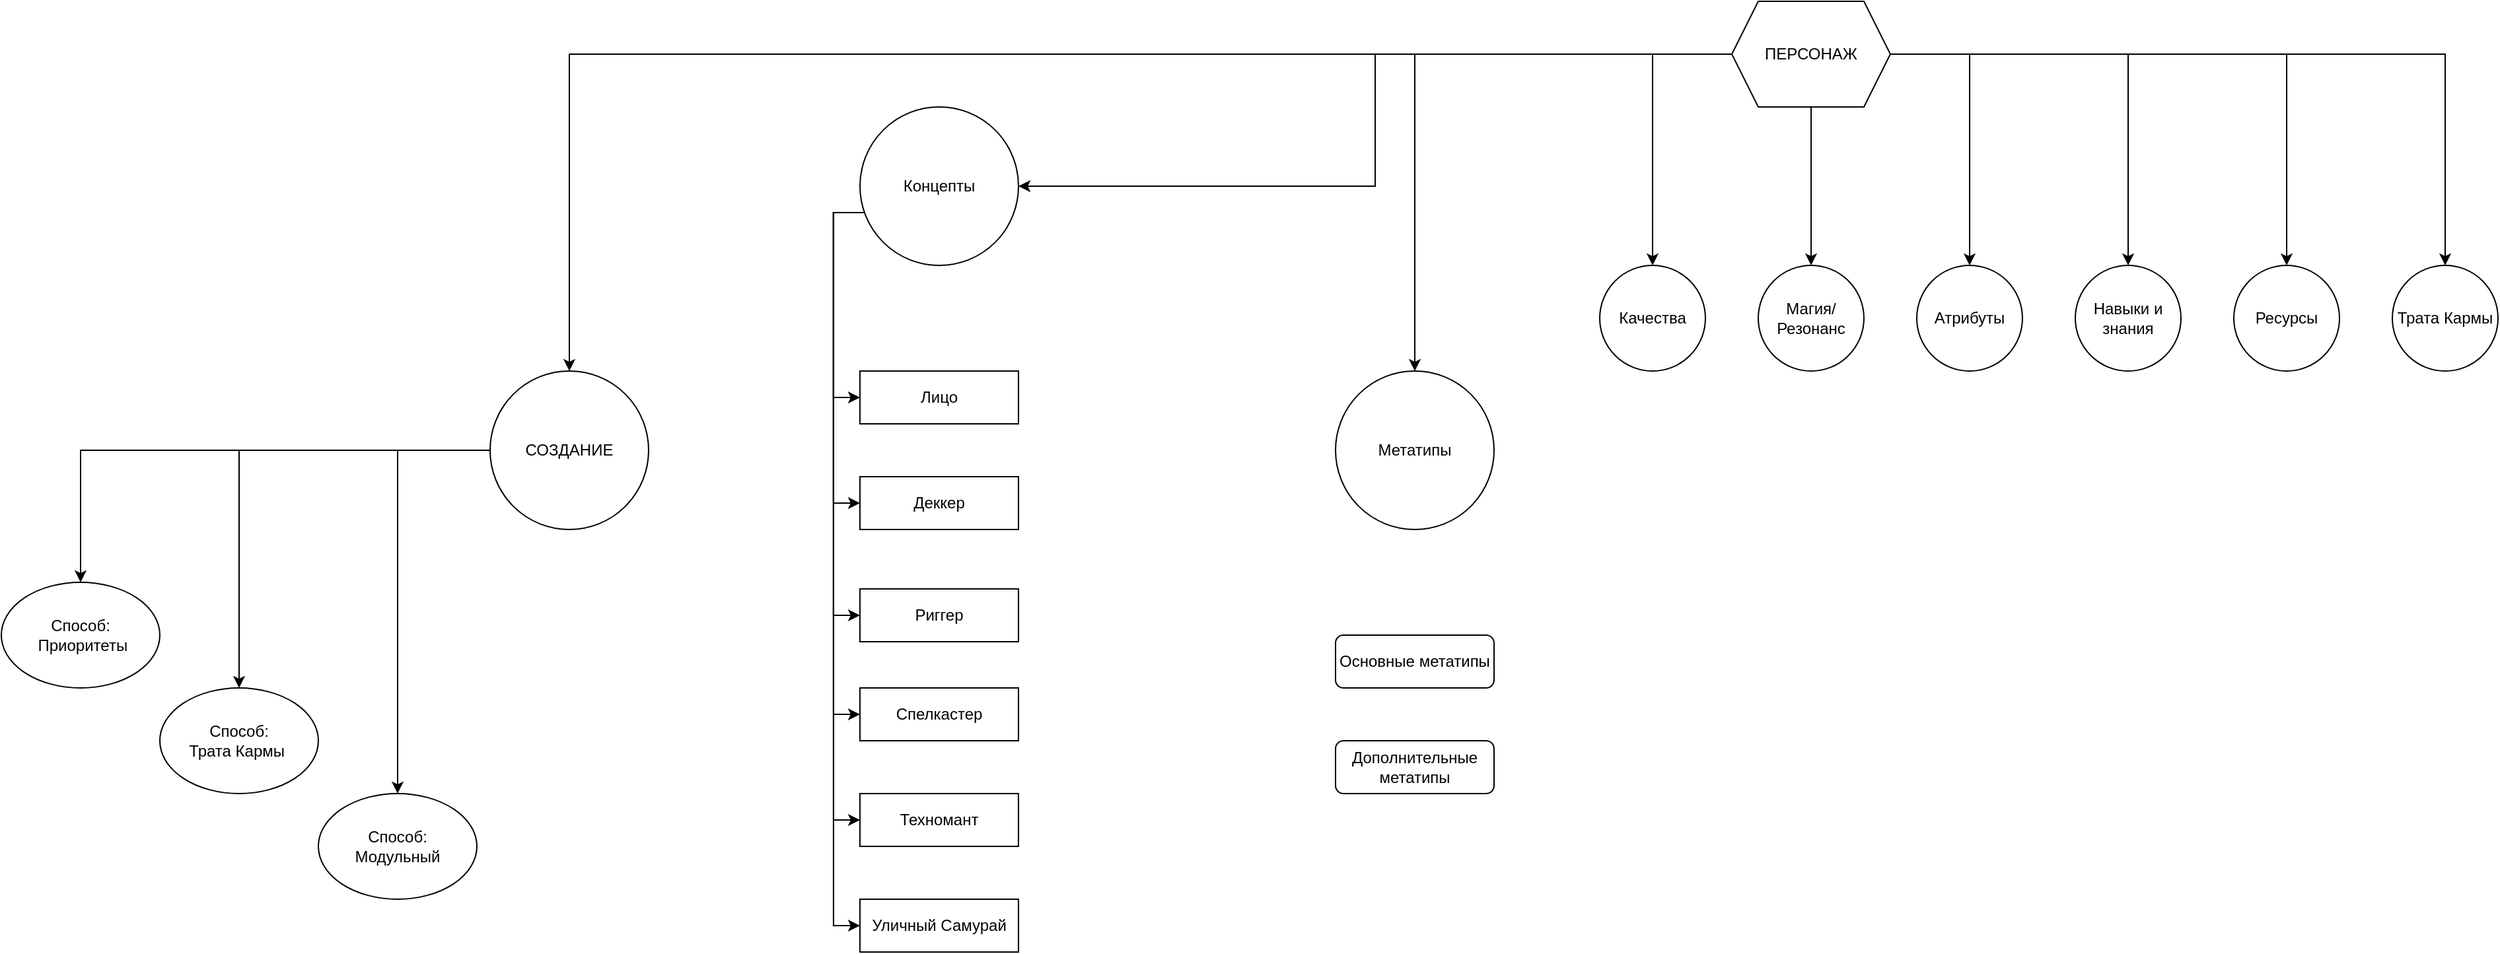 <mxfile version="24.2.3" type="github">
  <diagram name="Страница — 1" id="UIHmDQosbQ4m8wfgmfMt">
    <mxGraphModel dx="2337" dy="371" grid="1" gridSize="10" guides="1" tooltips="1" connect="1" arrows="1" fold="1" page="1" pageScale="1" pageWidth="827" pageHeight="1169" math="0" shadow="0">
      <root>
        <mxCell id="0" />
        <mxCell id="1" parent="0" />
        <mxCell id="KZXX69V3ItgbqAfkhreM-12" style="edgeStyle=orthogonalEdgeStyle;rounded=0;orthogonalLoop=1;jettySize=auto;html=1;entryX=0.5;entryY=0;entryDx=0;entryDy=0;" edge="1" parent="1" source="KZXX69V3ItgbqAfkhreM-2" target="KZXX69V3ItgbqAfkhreM-4">
          <mxGeometry relative="1" as="geometry" />
        </mxCell>
        <mxCell id="KZXX69V3ItgbqAfkhreM-21" style="edgeStyle=orthogonalEdgeStyle;rounded=0;orthogonalLoop=1;jettySize=auto;html=1;" edge="1" parent="1" source="KZXX69V3ItgbqAfkhreM-2" target="KZXX69V3ItgbqAfkhreM-16">
          <mxGeometry relative="1" as="geometry" />
        </mxCell>
        <mxCell id="KZXX69V3ItgbqAfkhreM-22" style="edgeStyle=orthogonalEdgeStyle;rounded=0;orthogonalLoop=1;jettySize=auto;html=1;entryX=0.5;entryY=0;entryDx=0;entryDy=0;" edge="1" parent="1" source="KZXX69V3ItgbqAfkhreM-2" target="KZXX69V3ItgbqAfkhreM-15">
          <mxGeometry relative="1" as="geometry" />
        </mxCell>
        <mxCell id="KZXX69V3ItgbqAfkhreM-23" style="edgeStyle=orthogonalEdgeStyle;rounded=0;orthogonalLoop=1;jettySize=auto;html=1;" edge="1" parent="1" source="KZXX69V3ItgbqAfkhreM-2" target="KZXX69V3ItgbqAfkhreM-18">
          <mxGeometry relative="1" as="geometry" />
        </mxCell>
        <mxCell id="KZXX69V3ItgbqAfkhreM-24" style="edgeStyle=orthogonalEdgeStyle;rounded=0;orthogonalLoop=1;jettySize=auto;html=1;" edge="1" parent="1" source="KZXX69V3ItgbqAfkhreM-2" target="KZXX69V3ItgbqAfkhreM-17">
          <mxGeometry relative="1" as="geometry" />
        </mxCell>
        <mxCell id="KZXX69V3ItgbqAfkhreM-25" style="edgeStyle=orthogonalEdgeStyle;rounded=0;orthogonalLoop=1;jettySize=auto;html=1;entryX=0.5;entryY=0;entryDx=0;entryDy=0;" edge="1" parent="1" source="KZXX69V3ItgbqAfkhreM-2" target="KZXX69V3ItgbqAfkhreM-13">
          <mxGeometry relative="1" as="geometry" />
        </mxCell>
        <mxCell id="KZXX69V3ItgbqAfkhreM-26" style="edgeStyle=orthogonalEdgeStyle;rounded=0;orthogonalLoop=1;jettySize=auto;html=1;" edge="1" parent="1" source="KZXX69V3ItgbqAfkhreM-2" target="KZXX69V3ItgbqAfkhreM-14">
          <mxGeometry relative="1" as="geometry" />
        </mxCell>
        <mxCell id="KZXX69V3ItgbqAfkhreM-27" style="edgeStyle=orthogonalEdgeStyle;rounded=0;orthogonalLoop=1;jettySize=auto;html=1;" edge="1" parent="1" source="KZXX69V3ItgbqAfkhreM-2" target="KZXX69V3ItgbqAfkhreM-19">
          <mxGeometry relative="1" as="geometry" />
        </mxCell>
        <mxCell id="KZXX69V3ItgbqAfkhreM-28" style="edgeStyle=orthogonalEdgeStyle;rounded=0;orthogonalLoop=1;jettySize=auto;html=1;" edge="1" parent="1" source="KZXX69V3ItgbqAfkhreM-2" target="KZXX69V3ItgbqAfkhreM-20">
          <mxGeometry relative="1" as="geometry" />
        </mxCell>
        <mxCell id="KZXX69V3ItgbqAfkhreM-2" value="ПЕРСОНАЖ" style="shape=hexagon;perimeter=hexagonPerimeter2;whiteSpace=wrap;html=1;fixedSize=1;" vertex="1" parent="1">
          <mxGeometry x="340" y="40" width="120" height="80" as="geometry" />
        </mxCell>
        <mxCell id="KZXX69V3ItgbqAfkhreM-8" style="edgeStyle=orthogonalEdgeStyle;rounded=0;orthogonalLoop=1;jettySize=auto;html=1;" edge="1" parent="1" source="KZXX69V3ItgbqAfkhreM-4" target="KZXX69V3ItgbqAfkhreM-5">
          <mxGeometry relative="1" as="geometry" />
        </mxCell>
        <mxCell id="KZXX69V3ItgbqAfkhreM-9" style="edgeStyle=orthogonalEdgeStyle;rounded=0;orthogonalLoop=1;jettySize=auto;html=1;" edge="1" parent="1" source="KZXX69V3ItgbqAfkhreM-4" target="KZXX69V3ItgbqAfkhreM-6">
          <mxGeometry relative="1" as="geometry" />
        </mxCell>
        <mxCell id="KZXX69V3ItgbqAfkhreM-10" style="edgeStyle=orthogonalEdgeStyle;rounded=0;orthogonalLoop=1;jettySize=auto;html=1;" edge="1" parent="1" source="KZXX69V3ItgbqAfkhreM-4" target="KZXX69V3ItgbqAfkhreM-7">
          <mxGeometry relative="1" as="geometry" />
        </mxCell>
        <mxCell id="KZXX69V3ItgbqAfkhreM-4" value="СОЗДАНИЕ" style="ellipse;whiteSpace=wrap;html=1;aspect=fixed;" vertex="1" parent="1">
          <mxGeometry x="-600" y="320" width="120" height="120" as="geometry" />
        </mxCell>
        <mxCell id="KZXX69V3ItgbqAfkhreM-5" value="Способ:&lt;div&gt;&amp;nbsp;Приоритеты&lt;/div&gt;" style="ellipse;whiteSpace=wrap;html=1;" vertex="1" parent="1">
          <mxGeometry x="-970" y="480" width="120" height="80" as="geometry" />
        </mxCell>
        <mxCell id="KZXX69V3ItgbqAfkhreM-6" value="Способ:&lt;div&gt;Трата Кармы&amp;nbsp;&lt;/div&gt;" style="ellipse;whiteSpace=wrap;html=1;" vertex="1" parent="1">
          <mxGeometry x="-850" y="560" width="120" height="80" as="geometry" />
        </mxCell>
        <mxCell id="KZXX69V3ItgbqAfkhreM-7" value="Способ:&lt;div&gt;Модульный&lt;/div&gt;" style="ellipse;whiteSpace=wrap;html=1;" vertex="1" parent="1">
          <mxGeometry x="-730" y="640" width="120" height="80" as="geometry" />
        </mxCell>
        <mxCell id="KZXX69V3ItgbqAfkhreM-13" value="Атрибуты" style="ellipse;whiteSpace=wrap;html=1;aspect=fixed;" vertex="1" parent="1">
          <mxGeometry x="480" y="240" width="80" height="80" as="geometry" />
        </mxCell>
        <mxCell id="KZXX69V3ItgbqAfkhreM-14" value="Навыки и знания" style="ellipse;whiteSpace=wrap;html=1;aspect=fixed;" vertex="1" parent="1">
          <mxGeometry x="600" y="240" width="80" height="80" as="geometry" />
        </mxCell>
        <mxCell id="KZXX69V3ItgbqAfkhreM-15" value="Метатипы" style="ellipse;whiteSpace=wrap;html=1;aspect=fixed;" vertex="1" parent="1">
          <mxGeometry x="40" y="320" width="120" height="120" as="geometry" />
        </mxCell>
        <mxCell id="KZXX69V3ItgbqAfkhreM-39" style="edgeStyle=orthogonalEdgeStyle;rounded=0;orthogonalLoop=1;jettySize=auto;html=1;entryX=0;entryY=0.5;entryDx=0;entryDy=0;" edge="1" parent="1" source="KZXX69V3ItgbqAfkhreM-16" target="KZXX69V3ItgbqAfkhreM-29">
          <mxGeometry relative="1" as="geometry">
            <Array as="points">
              <mxPoint x="-340.03" y="200" />
              <mxPoint x="-340.03" y="340" />
            </Array>
          </mxGeometry>
        </mxCell>
        <mxCell id="KZXX69V3ItgbqAfkhreM-40" style="edgeStyle=orthogonalEdgeStyle;rounded=0;orthogonalLoop=1;jettySize=auto;html=1;entryX=0;entryY=0.5;entryDx=0;entryDy=0;" edge="1" parent="1" source="KZXX69V3ItgbqAfkhreM-16" target="KZXX69V3ItgbqAfkhreM-32">
          <mxGeometry relative="1" as="geometry">
            <Array as="points">
              <mxPoint x="-340.03" y="200" />
              <mxPoint x="-340.03" y="420" />
            </Array>
          </mxGeometry>
        </mxCell>
        <mxCell id="KZXX69V3ItgbqAfkhreM-47" style="edgeStyle=orthogonalEdgeStyle;rounded=0;orthogonalLoop=1;jettySize=auto;html=1;entryX=0;entryY=0.5;entryDx=0;entryDy=0;" edge="1" parent="1" source="KZXX69V3ItgbqAfkhreM-16" target="KZXX69V3ItgbqAfkhreM-33">
          <mxGeometry relative="1" as="geometry">
            <Array as="points">
              <mxPoint x="-340.03" y="200" />
              <mxPoint x="-340.03" y="505" />
            </Array>
          </mxGeometry>
        </mxCell>
        <mxCell id="KZXX69V3ItgbqAfkhreM-48" style="edgeStyle=orthogonalEdgeStyle;rounded=0;orthogonalLoop=1;jettySize=auto;html=1;entryX=0;entryY=0.5;entryDx=0;entryDy=0;" edge="1" parent="1" source="KZXX69V3ItgbqAfkhreM-16" target="KZXX69V3ItgbqAfkhreM-34">
          <mxGeometry relative="1" as="geometry">
            <Array as="points">
              <mxPoint x="-340.03" y="200" />
              <mxPoint x="-340.03" y="580" />
            </Array>
          </mxGeometry>
        </mxCell>
        <mxCell id="KZXX69V3ItgbqAfkhreM-49" style="edgeStyle=orthogonalEdgeStyle;rounded=0;orthogonalLoop=1;jettySize=auto;html=1;entryX=0;entryY=0.5;entryDx=0;entryDy=0;" edge="1" parent="1" source="KZXX69V3ItgbqAfkhreM-16" target="KZXX69V3ItgbqAfkhreM-38">
          <mxGeometry relative="1" as="geometry">
            <Array as="points">
              <mxPoint x="-340.03" y="200" />
              <mxPoint x="-340.03" y="660" />
            </Array>
          </mxGeometry>
        </mxCell>
        <mxCell id="KZXX69V3ItgbqAfkhreM-50" style="edgeStyle=orthogonalEdgeStyle;rounded=0;orthogonalLoop=1;jettySize=auto;html=1;entryX=0;entryY=0.5;entryDx=0;entryDy=0;" edge="1" parent="1" source="KZXX69V3ItgbqAfkhreM-16" target="KZXX69V3ItgbqAfkhreM-35">
          <mxGeometry relative="1" as="geometry">
            <Array as="points">
              <mxPoint x="-340.03" y="200" />
              <mxPoint x="-340.03" y="740" />
            </Array>
          </mxGeometry>
        </mxCell>
        <mxCell id="KZXX69V3ItgbqAfkhreM-16" value="Концепты" style="ellipse;whiteSpace=wrap;html=1;aspect=fixed;" vertex="1" parent="1">
          <mxGeometry x="-320" y="120" width="120" height="120" as="geometry" />
        </mxCell>
        <mxCell id="KZXX69V3ItgbqAfkhreM-17" value="Магия/Резонанс" style="ellipse;whiteSpace=wrap;html=1;aspect=fixed;" vertex="1" parent="1">
          <mxGeometry x="360" y="240" width="80" height="80" as="geometry" />
        </mxCell>
        <mxCell id="KZXX69V3ItgbqAfkhreM-18" value="Качества" style="ellipse;whiteSpace=wrap;html=1;aspect=fixed;" vertex="1" parent="1">
          <mxGeometry x="240" y="240" width="80" height="80" as="geometry" />
        </mxCell>
        <mxCell id="KZXX69V3ItgbqAfkhreM-19" value="Ресурсы" style="ellipse;whiteSpace=wrap;html=1;aspect=fixed;" vertex="1" parent="1">
          <mxGeometry x="720" y="240" width="80" height="80" as="geometry" />
        </mxCell>
        <mxCell id="KZXX69V3ItgbqAfkhreM-20" value="Трата Кармы" style="ellipse;whiteSpace=wrap;html=1;aspect=fixed;" vertex="1" parent="1">
          <mxGeometry x="840" y="240" width="80" height="80" as="geometry" />
        </mxCell>
        <mxCell id="KZXX69V3ItgbqAfkhreM-29" value="Лицо" style="rounded=0;whiteSpace=wrap;html=1;" vertex="1" parent="1">
          <mxGeometry x="-320.03" y="320" width="120" height="40" as="geometry" />
        </mxCell>
        <mxCell id="KZXX69V3ItgbqAfkhreM-32" value="Деккер" style="rounded=0;whiteSpace=wrap;html=1;" vertex="1" parent="1">
          <mxGeometry x="-320.03" y="400" width="120" height="40" as="geometry" />
        </mxCell>
        <mxCell id="KZXX69V3ItgbqAfkhreM-33" value="Риггер" style="rounded=0;whiteSpace=wrap;html=1;" vertex="1" parent="1">
          <mxGeometry x="-320.03" y="485" width="120" height="40" as="geometry" />
        </mxCell>
        <mxCell id="KZXX69V3ItgbqAfkhreM-34" value="Спелкастер" style="rounded=0;whiteSpace=wrap;html=1;" vertex="1" parent="1">
          <mxGeometry x="-320.03" y="560" width="120" height="40" as="geometry" />
        </mxCell>
        <mxCell id="KZXX69V3ItgbqAfkhreM-35" value="Уличный Самурай" style="rounded=0;whiteSpace=wrap;html=1;" vertex="1" parent="1">
          <mxGeometry x="-320.03" y="720" width="120" height="40" as="geometry" />
        </mxCell>
        <mxCell id="KZXX69V3ItgbqAfkhreM-38" value="Техномант" style="rounded=0;whiteSpace=wrap;html=1;" vertex="1" parent="1">
          <mxGeometry x="-320.03" y="640" width="120" height="40" as="geometry" />
        </mxCell>
        <mxCell id="KZXX69V3ItgbqAfkhreM-51" value="Основные метатипы" style="rounded=1;whiteSpace=wrap;html=1;" vertex="1" parent="1">
          <mxGeometry x="40" y="520" width="120" height="40" as="geometry" />
        </mxCell>
        <mxCell id="KZXX69V3ItgbqAfkhreM-52" value="Дополнительные метатипы" style="rounded=1;whiteSpace=wrap;html=1;" vertex="1" parent="1">
          <mxGeometry x="40" y="600" width="120" height="40" as="geometry" />
        </mxCell>
      </root>
    </mxGraphModel>
  </diagram>
</mxfile>
